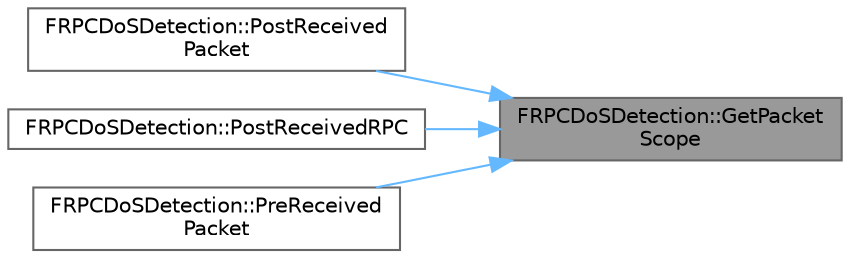digraph "FRPCDoSDetection::GetPacketScope"
{
 // INTERACTIVE_SVG=YES
 // LATEX_PDF_SIZE
  bgcolor="transparent";
  edge [fontname=Helvetica,fontsize=10,labelfontname=Helvetica,labelfontsize=10];
  node [fontname=Helvetica,fontsize=10,shape=box,height=0.2,width=0.4];
  rankdir="RL";
  Node1 [id="Node000001",label="FRPCDoSDetection::GetPacket\lScope",height=0.2,width=0.4,color="gray40", fillcolor="grey60", style="filled", fontcolor="black",tooltip="Gets a reference to the packet receive scoped variable/function accessor."];
  Node1 -> Node2 [id="edge1_Node000001_Node000002",dir="back",color="steelblue1",style="solid",tooltip=" "];
  Node2 [id="Node000002",label="FRPCDoSDetection::PostReceived\lPacket",height=0.2,width=0.4,color="grey40", fillcolor="white", style="filled",URL="$d7/dca/classFRPCDoSDetection.html#a2621a2ef65ea4b6caea94b65fde98a20",tooltip="Called after the current NetConnection receives a packet."];
  Node1 -> Node3 [id="edge2_Node000001_Node000003",dir="back",color="steelblue1",style="solid",tooltip=" "];
  Node3 [id="Node000003",label="FRPCDoSDetection::PostReceivedRPC",height=0.2,width=0.4,color="grey40", fillcolor="white", style="filled",URL="$d7/dca/classFRPCDoSDetection.html#aa6dd3c8ce387cd23246e89b1e51fcced",tooltip="Called after the current NetConnection receives an RPC."];
  Node1 -> Node4 [id="edge3_Node000001_Node000004",dir="back",color="steelblue1",style="solid",tooltip=" "];
  Node4 [id="Node000004",label="FRPCDoSDetection::PreReceived\lPacket",height=0.2,width=0.4,color="grey40", fillcolor="white", style="filled",URL="$d7/dca/classFRPCDoSDetection.html#a25fd42fa51d90198fa24e80d5260bc51",tooltip="Called prior to the current NetConnection receiving a packet."];
}
